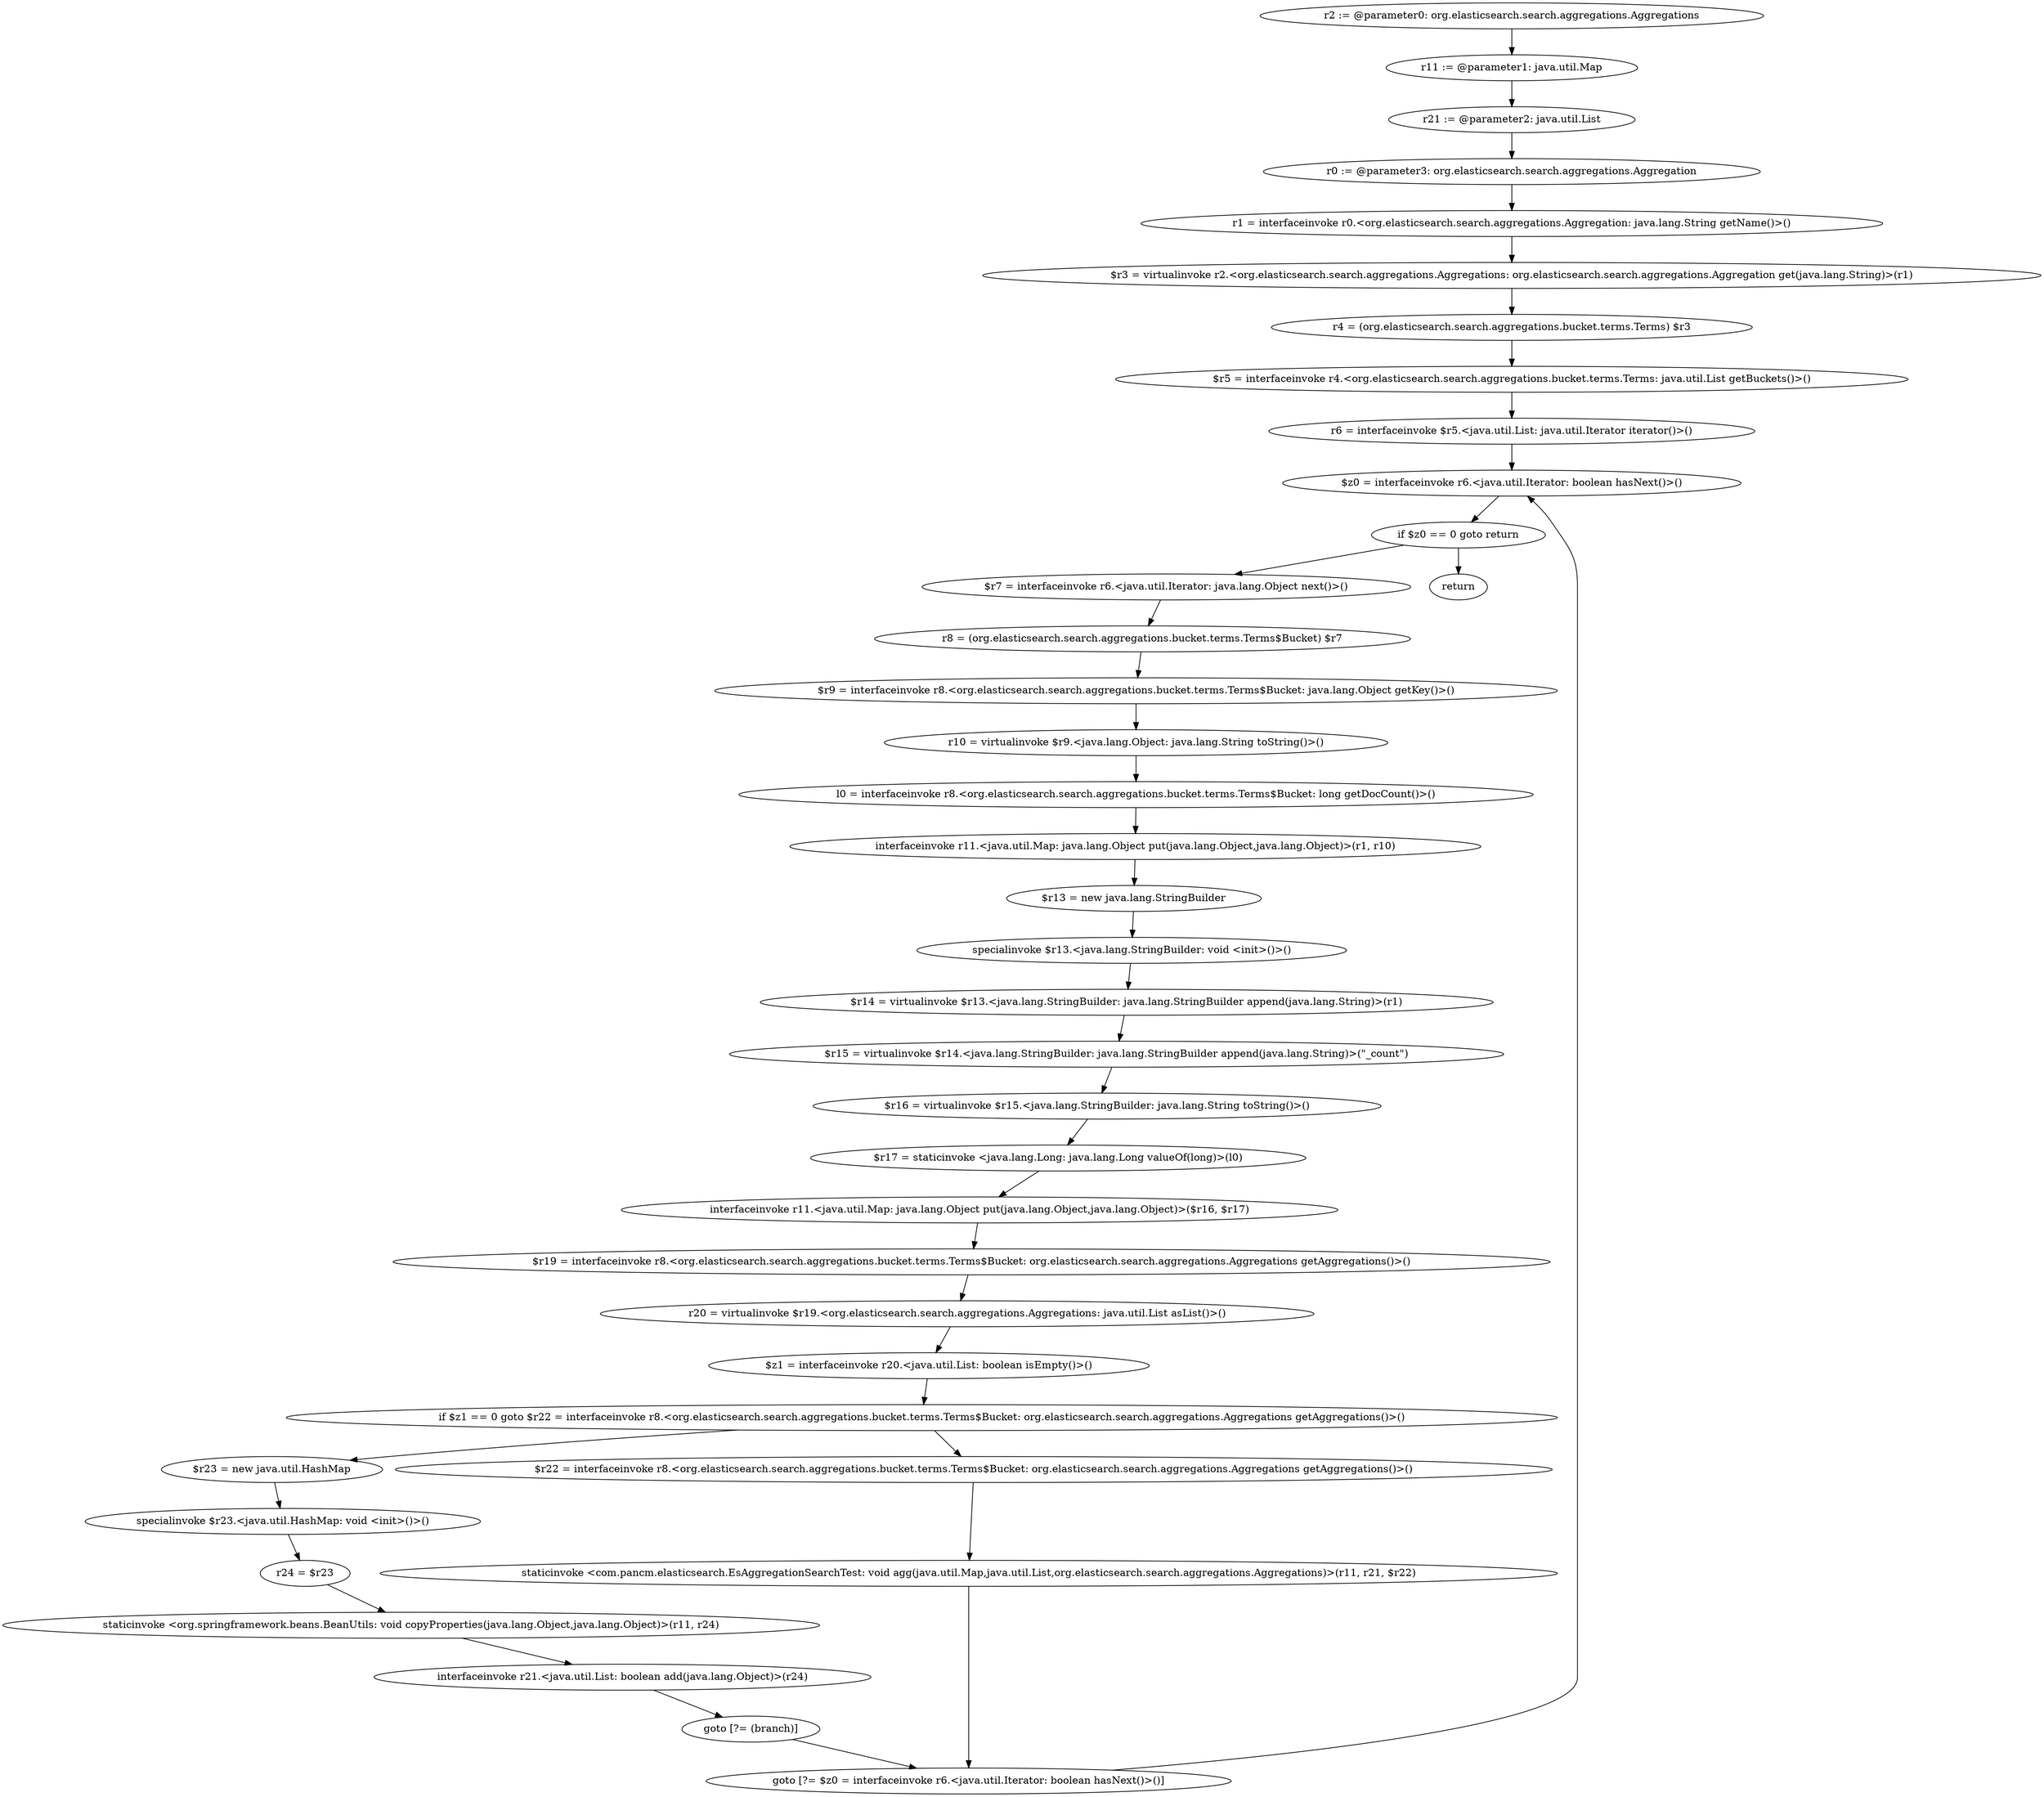 digraph "unitGraph" {
    "r2 := @parameter0: org.elasticsearch.search.aggregations.Aggregations"
    "r11 := @parameter1: java.util.Map"
    "r21 := @parameter2: java.util.List"
    "r0 := @parameter3: org.elasticsearch.search.aggregations.Aggregation"
    "r1 = interfaceinvoke r0.<org.elasticsearch.search.aggregations.Aggregation: java.lang.String getName()>()"
    "$r3 = virtualinvoke r2.<org.elasticsearch.search.aggregations.Aggregations: org.elasticsearch.search.aggregations.Aggregation get(java.lang.String)>(r1)"
    "r4 = (org.elasticsearch.search.aggregations.bucket.terms.Terms) $r3"
    "$r5 = interfaceinvoke r4.<org.elasticsearch.search.aggregations.bucket.terms.Terms: java.util.List getBuckets()>()"
    "r6 = interfaceinvoke $r5.<java.util.List: java.util.Iterator iterator()>()"
    "$z0 = interfaceinvoke r6.<java.util.Iterator: boolean hasNext()>()"
    "if $z0 == 0 goto return"
    "$r7 = interfaceinvoke r6.<java.util.Iterator: java.lang.Object next()>()"
    "r8 = (org.elasticsearch.search.aggregations.bucket.terms.Terms$Bucket) $r7"
    "$r9 = interfaceinvoke r8.<org.elasticsearch.search.aggregations.bucket.terms.Terms$Bucket: java.lang.Object getKey()>()"
    "r10 = virtualinvoke $r9.<java.lang.Object: java.lang.String toString()>()"
    "l0 = interfaceinvoke r8.<org.elasticsearch.search.aggregations.bucket.terms.Terms$Bucket: long getDocCount()>()"
    "interfaceinvoke r11.<java.util.Map: java.lang.Object put(java.lang.Object,java.lang.Object)>(r1, r10)"
    "$r13 = new java.lang.StringBuilder"
    "specialinvoke $r13.<java.lang.StringBuilder: void <init>()>()"
    "$r14 = virtualinvoke $r13.<java.lang.StringBuilder: java.lang.StringBuilder append(java.lang.String)>(r1)"
    "$r15 = virtualinvoke $r14.<java.lang.StringBuilder: java.lang.StringBuilder append(java.lang.String)>(\"_count\")"
    "$r16 = virtualinvoke $r15.<java.lang.StringBuilder: java.lang.String toString()>()"
    "$r17 = staticinvoke <java.lang.Long: java.lang.Long valueOf(long)>(l0)"
    "interfaceinvoke r11.<java.util.Map: java.lang.Object put(java.lang.Object,java.lang.Object)>($r16, $r17)"
    "$r19 = interfaceinvoke r8.<org.elasticsearch.search.aggregations.bucket.terms.Terms$Bucket: org.elasticsearch.search.aggregations.Aggregations getAggregations()>()"
    "r20 = virtualinvoke $r19.<org.elasticsearch.search.aggregations.Aggregations: java.util.List asList()>()"
    "$z1 = interfaceinvoke r20.<java.util.List: boolean isEmpty()>()"
    "if $z1 == 0 goto $r22 = interfaceinvoke r8.<org.elasticsearch.search.aggregations.bucket.terms.Terms$Bucket: org.elasticsearch.search.aggregations.Aggregations getAggregations()>()"
    "$r23 = new java.util.HashMap"
    "specialinvoke $r23.<java.util.HashMap: void <init>()>()"
    "r24 = $r23"
    "staticinvoke <org.springframework.beans.BeanUtils: void copyProperties(java.lang.Object,java.lang.Object)>(r11, r24)"
    "interfaceinvoke r21.<java.util.List: boolean add(java.lang.Object)>(r24)"
    "goto [?= (branch)]"
    "$r22 = interfaceinvoke r8.<org.elasticsearch.search.aggregations.bucket.terms.Terms$Bucket: org.elasticsearch.search.aggregations.Aggregations getAggregations()>()"
    "staticinvoke <com.pancm.elasticsearch.EsAggregationSearchTest: void agg(java.util.Map,java.util.List,org.elasticsearch.search.aggregations.Aggregations)>(r11, r21, $r22)"
    "goto [?= $z0 = interfaceinvoke r6.<java.util.Iterator: boolean hasNext()>()]"
    "return"
    "r2 := @parameter0: org.elasticsearch.search.aggregations.Aggregations"->"r11 := @parameter1: java.util.Map";
    "r11 := @parameter1: java.util.Map"->"r21 := @parameter2: java.util.List";
    "r21 := @parameter2: java.util.List"->"r0 := @parameter3: org.elasticsearch.search.aggregations.Aggregation";
    "r0 := @parameter3: org.elasticsearch.search.aggregations.Aggregation"->"r1 = interfaceinvoke r0.<org.elasticsearch.search.aggregations.Aggregation: java.lang.String getName()>()";
    "r1 = interfaceinvoke r0.<org.elasticsearch.search.aggregations.Aggregation: java.lang.String getName()>()"->"$r3 = virtualinvoke r2.<org.elasticsearch.search.aggregations.Aggregations: org.elasticsearch.search.aggregations.Aggregation get(java.lang.String)>(r1)";
    "$r3 = virtualinvoke r2.<org.elasticsearch.search.aggregations.Aggregations: org.elasticsearch.search.aggregations.Aggregation get(java.lang.String)>(r1)"->"r4 = (org.elasticsearch.search.aggregations.bucket.terms.Terms) $r3";
    "r4 = (org.elasticsearch.search.aggregations.bucket.terms.Terms) $r3"->"$r5 = interfaceinvoke r4.<org.elasticsearch.search.aggregations.bucket.terms.Terms: java.util.List getBuckets()>()";
    "$r5 = interfaceinvoke r4.<org.elasticsearch.search.aggregations.bucket.terms.Terms: java.util.List getBuckets()>()"->"r6 = interfaceinvoke $r5.<java.util.List: java.util.Iterator iterator()>()";
    "r6 = interfaceinvoke $r5.<java.util.List: java.util.Iterator iterator()>()"->"$z0 = interfaceinvoke r6.<java.util.Iterator: boolean hasNext()>()";
    "$z0 = interfaceinvoke r6.<java.util.Iterator: boolean hasNext()>()"->"if $z0 == 0 goto return";
    "if $z0 == 0 goto return"->"$r7 = interfaceinvoke r6.<java.util.Iterator: java.lang.Object next()>()";
    "if $z0 == 0 goto return"->"return";
    "$r7 = interfaceinvoke r6.<java.util.Iterator: java.lang.Object next()>()"->"r8 = (org.elasticsearch.search.aggregations.bucket.terms.Terms$Bucket) $r7";
    "r8 = (org.elasticsearch.search.aggregations.bucket.terms.Terms$Bucket) $r7"->"$r9 = interfaceinvoke r8.<org.elasticsearch.search.aggregations.bucket.terms.Terms$Bucket: java.lang.Object getKey()>()";
    "$r9 = interfaceinvoke r8.<org.elasticsearch.search.aggregations.bucket.terms.Terms$Bucket: java.lang.Object getKey()>()"->"r10 = virtualinvoke $r9.<java.lang.Object: java.lang.String toString()>()";
    "r10 = virtualinvoke $r9.<java.lang.Object: java.lang.String toString()>()"->"l0 = interfaceinvoke r8.<org.elasticsearch.search.aggregations.bucket.terms.Terms$Bucket: long getDocCount()>()";
    "l0 = interfaceinvoke r8.<org.elasticsearch.search.aggregations.bucket.terms.Terms$Bucket: long getDocCount()>()"->"interfaceinvoke r11.<java.util.Map: java.lang.Object put(java.lang.Object,java.lang.Object)>(r1, r10)";
    "interfaceinvoke r11.<java.util.Map: java.lang.Object put(java.lang.Object,java.lang.Object)>(r1, r10)"->"$r13 = new java.lang.StringBuilder";
    "$r13 = new java.lang.StringBuilder"->"specialinvoke $r13.<java.lang.StringBuilder: void <init>()>()";
    "specialinvoke $r13.<java.lang.StringBuilder: void <init>()>()"->"$r14 = virtualinvoke $r13.<java.lang.StringBuilder: java.lang.StringBuilder append(java.lang.String)>(r1)";
    "$r14 = virtualinvoke $r13.<java.lang.StringBuilder: java.lang.StringBuilder append(java.lang.String)>(r1)"->"$r15 = virtualinvoke $r14.<java.lang.StringBuilder: java.lang.StringBuilder append(java.lang.String)>(\"_count\")";
    "$r15 = virtualinvoke $r14.<java.lang.StringBuilder: java.lang.StringBuilder append(java.lang.String)>(\"_count\")"->"$r16 = virtualinvoke $r15.<java.lang.StringBuilder: java.lang.String toString()>()";
    "$r16 = virtualinvoke $r15.<java.lang.StringBuilder: java.lang.String toString()>()"->"$r17 = staticinvoke <java.lang.Long: java.lang.Long valueOf(long)>(l0)";
    "$r17 = staticinvoke <java.lang.Long: java.lang.Long valueOf(long)>(l0)"->"interfaceinvoke r11.<java.util.Map: java.lang.Object put(java.lang.Object,java.lang.Object)>($r16, $r17)";
    "interfaceinvoke r11.<java.util.Map: java.lang.Object put(java.lang.Object,java.lang.Object)>($r16, $r17)"->"$r19 = interfaceinvoke r8.<org.elasticsearch.search.aggregations.bucket.terms.Terms$Bucket: org.elasticsearch.search.aggregations.Aggregations getAggregations()>()";
    "$r19 = interfaceinvoke r8.<org.elasticsearch.search.aggregations.bucket.terms.Terms$Bucket: org.elasticsearch.search.aggregations.Aggregations getAggregations()>()"->"r20 = virtualinvoke $r19.<org.elasticsearch.search.aggregations.Aggregations: java.util.List asList()>()";
    "r20 = virtualinvoke $r19.<org.elasticsearch.search.aggregations.Aggregations: java.util.List asList()>()"->"$z1 = interfaceinvoke r20.<java.util.List: boolean isEmpty()>()";
    "$z1 = interfaceinvoke r20.<java.util.List: boolean isEmpty()>()"->"if $z1 == 0 goto $r22 = interfaceinvoke r8.<org.elasticsearch.search.aggregations.bucket.terms.Terms$Bucket: org.elasticsearch.search.aggregations.Aggregations getAggregations()>()";
    "if $z1 == 0 goto $r22 = interfaceinvoke r8.<org.elasticsearch.search.aggregations.bucket.terms.Terms$Bucket: org.elasticsearch.search.aggregations.Aggregations getAggregations()>()"->"$r23 = new java.util.HashMap";
    "if $z1 == 0 goto $r22 = interfaceinvoke r8.<org.elasticsearch.search.aggregations.bucket.terms.Terms$Bucket: org.elasticsearch.search.aggregations.Aggregations getAggregations()>()"->"$r22 = interfaceinvoke r8.<org.elasticsearch.search.aggregations.bucket.terms.Terms$Bucket: org.elasticsearch.search.aggregations.Aggregations getAggregations()>()";
    "$r23 = new java.util.HashMap"->"specialinvoke $r23.<java.util.HashMap: void <init>()>()";
    "specialinvoke $r23.<java.util.HashMap: void <init>()>()"->"r24 = $r23";
    "r24 = $r23"->"staticinvoke <org.springframework.beans.BeanUtils: void copyProperties(java.lang.Object,java.lang.Object)>(r11, r24)";
    "staticinvoke <org.springframework.beans.BeanUtils: void copyProperties(java.lang.Object,java.lang.Object)>(r11, r24)"->"interfaceinvoke r21.<java.util.List: boolean add(java.lang.Object)>(r24)";
    "interfaceinvoke r21.<java.util.List: boolean add(java.lang.Object)>(r24)"->"goto [?= (branch)]";
    "goto [?= (branch)]"->"goto [?= $z0 = interfaceinvoke r6.<java.util.Iterator: boolean hasNext()>()]";
    "$r22 = interfaceinvoke r8.<org.elasticsearch.search.aggregations.bucket.terms.Terms$Bucket: org.elasticsearch.search.aggregations.Aggregations getAggregations()>()"->"staticinvoke <com.pancm.elasticsearch.EsAggregationSearchTest: void agg(java.util.Map,java.util.List,org.elasticsearch.search.aggregations.Aggregations)>(r11, r21, $r22)";
    "staticinvoke <com.pancm.elasticsearch.EsAggregationSearchTest: void agg(java.util.Map,java.util.List,org.elasticsearch.search.aggregations.Aggregations)>(r11, r21, $r22)"->"goto [?= $z0 = interfaceinvoke r6.<java.util.Iterator: boolean hasNext()>()]";
    "goto [?= $z0 = interfaceinvoke r6.<java.util.Iterator: boolean hasNext()>()]"->"$z0 = interfaceinvoke r6.<java.util.Iterator: boolean hasNext()>()";
}
